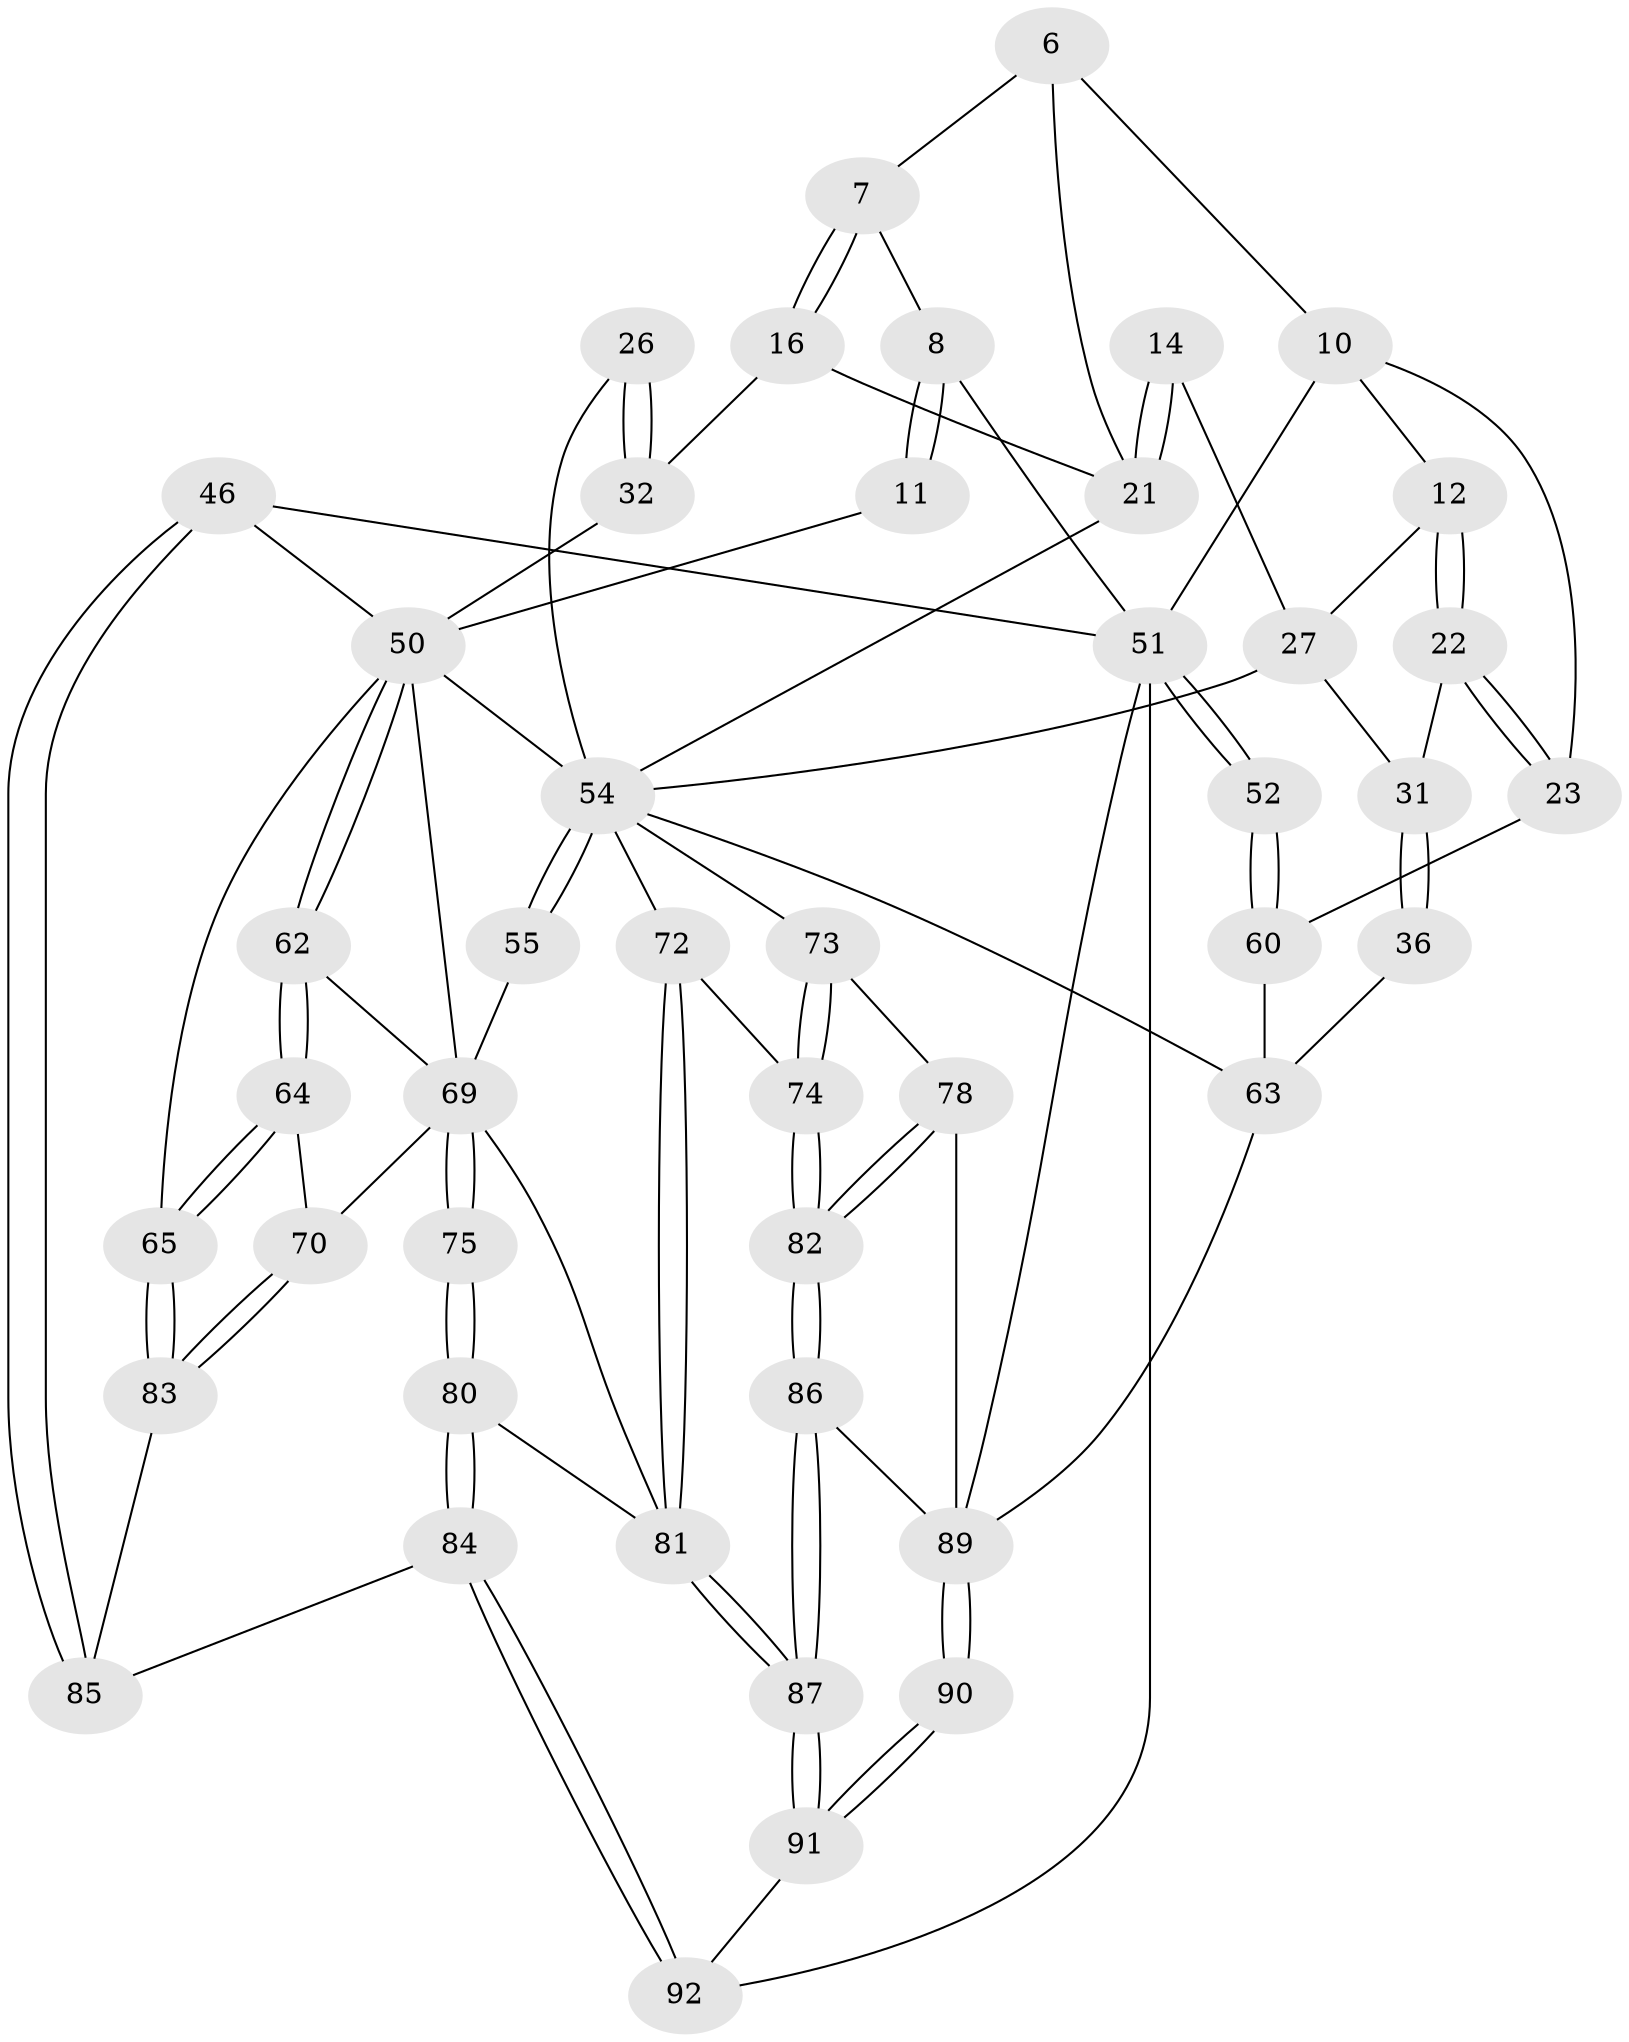 // original degree distribution, {3: 0.05434782608695652, 6: 0.2608695652173913, 4: 0.21739130434782608, 5: 0.4673913043478261}
// Generated by graph-tools (version 1.1) at 2025/01/03/09/25 05:01:16]
// undirected, 46 vertices, 106 edges
graph export_dot {
graph [start="1"]
  node [color=gray90,style=filled];
  6 [pos="+0.38035316135905867+0.1353379863804496"];
  7 [pos="+0.3413914460726399+0.12654428653224883"];
  8 [pos="+0.3342444763037073+0.11495923929380361",super="+4+3"];
  10 [pos="+0.5856474348820954+0.06870950483415636",super="+5+9"];
  11 [pos="+0+0"];
  12 [pos="+0.6317185973981184+0.19016119723003636"];
  14 [pos="+0.5367306799736382+0.26750526505979333"];
  16 [pos="+0.2100552203980324+0.24807838790214481"];
  21 [pos="+0.39076551925085734+0.36691343015891337",super="+20+15"];
  22 [pos="+0.9954531884666561+0.2136471461096114"];
  23 [pos="+1+0.1473028706343889"];
  26 [pos="+0.2506047943352175+0.328443805289433"];
  27 [pos="+0.624317333899367+0.3693302964374915",super="+13"];
  31 [pos="+0.6566826316642592+0.38150268168749507",super="+30"];
  32 [pos="+0.11765749166458682+0.4765731814504859",super="+18+17"];
  36 [pos="+0.7828542746816755+0.5429529962700097"];
  46 [pos="+0+1"];
  50 [pos="+0.1896031473559602+0.6207723233287404",super="+49+48"];
  51 [pos="+1+1",super="+2+47"];
  52 [pos="+1+0.8407113172257423"];
  54 [pos="+0.40405018479646326+0.6697737572591828",super="+53+39+38+43"];
  55 [pos="+0.3995920093273682+0.6626491024499137"];
  60 [pos="+0.994625641367036+0.7441599934702273",super="+34+33"];
  62 [pos="+0.18825012071614028+0.625337029822779"];
  63 [pos="+0.797093058603354+0.8100628231996776",super="+37"];
  64 [pos="+0.13287907006098773+0.6905657250971088"];
  65 [pos="+0+0.7560638298933938"];
  69 [pos="+0.19820230422281065+0.801750940898182",super="+68"];
  70 [pos="+0.16763018473657915+0.7981593772899668"];
  72 [pos="+0.488827007257933+0.8124185025559415",super="+71+66"];
  73 [pos="+0.6477827677802275+0.7567529340100317"];
  74 [pos="+0.5754094328188308+0.8689742409072739"];
  75 [pos="+0.277804454723574+0.849319025109959"];
  78 [pos="+0.6604007086854737+0.8060164464110677"];
  80 [pos="+0.3065000992992499+0.9104319795085514"];
  81 [pos="+0.40838807374694025+0.8995139985786359",super="+79"];
  82 [pos="+0.5871858216527509+0.8869653351100195"];
  83 [pos="+0.15504724776463719+0.8118371055230515"];
  84 [pos="+0.14341321465242698+1"];
  85 [pos="+0.1546028743967191+0.8130759368575481"];
  86 [pos="+0.5968915585345689+0.907803339234023"];
  87 [pos="+0.5184744303152297+1"];
  89 [pos="+0.6841900173614456+0.9173255084944624",super="+88"];
  90 [pos="+0.8987726030723562+1"];
  91 [pos="+0.5166009181269775+1"];
  92 [pos="+0.07681263148634457+1"];
  6 -- 7;
  6 -- 21;
  6 -- 10;
  7 -- 8;
  7 -- 16;
  7 -- 16;
  8 -- 11 [weight=2];
  8 -- 11;
  8 -- 51 [weight=2];
  10 -- 12;
  10 -- 51 [weight=2];
  10 -- 23;
  11 -- 50;
  12 -- 22;
  12 -- 22;
  12 -- 27;
  14 -- 21 [weight=2];
  14 -- 21;
  14 -- 27;
  16 -- 32;
  16 -- 21;
  21 -- 54;
  22 -- 23;
  22 -- 23;
  22 -- 31;
  23 -- 60;
  26 -- 32 [weight=2];
  26 -- 32;
  26 -- 54;
  27 -- 31;
  27 -- 54;
  31 -- 36 [weight=2];
  31 -- 36;
  32 -- 50 [weight=2];
  36 -- 63;
  46 -- 85;
  46 -- 85;
  46 -- 51;
  46 -- 50;
  50 -- 62;
  50 -- 62;
  50 -- 54 [weight=2];
  50 -- 65;
  50 -- 69;
  51 -- 52;
  51 -- 52;
  51 -- 92;
  51 -- 89;
  52 -- 60 [weight=2];
  52 -- 60;
  54 -- 55 [weight=2];
  54 -- 55;
  54 -- 73;
  54 -- 63;
  54 -- 72 [weight=2];
  55 -- 69;
  60 -- 63 [weight=2];
  62 -- 64;
  62 -- 64;
  62 -- 69;
  63 -- 89;
  64 -- 65;
  64 -- 65;
  64 -- 70;
  65 -- 83;
  65 -- 83;
  69 -- 70;
  69 -- 75 [weight=2];
  69 -- 75;
  69 -- 81;
  70 -- 83;
  70 -- 83;
  72 -- 81 [weight=2];
  72 -- 81;
  72 -- 74;
  73 -- 74;
  73 -- 74;
  73 -- 78;
  74 -- 82;
  74 -- 82;
  75 -- 80;
  75 -- 80;
  78 -- 82;
  78 -- 82;
  78 -- 89;
  80 -- 84;
  80 -- 84;
  80 -- 81;
  81 -- 87;
  81 -- 87;
  82 -- 86;
  82 -- 86;
  83 -- 85;
  84 -- 85;
  84 -- 92;
  84 -- 92;
  86 -- 87;
  86 -- 87;
  86 -- 89;
  87 -- 91;
  87 -- 91;
  89 -- 90 [weight=2];
  89 -- 90;
  90 -- 91;
  90 -- 91;
  91 -- 92;
}
